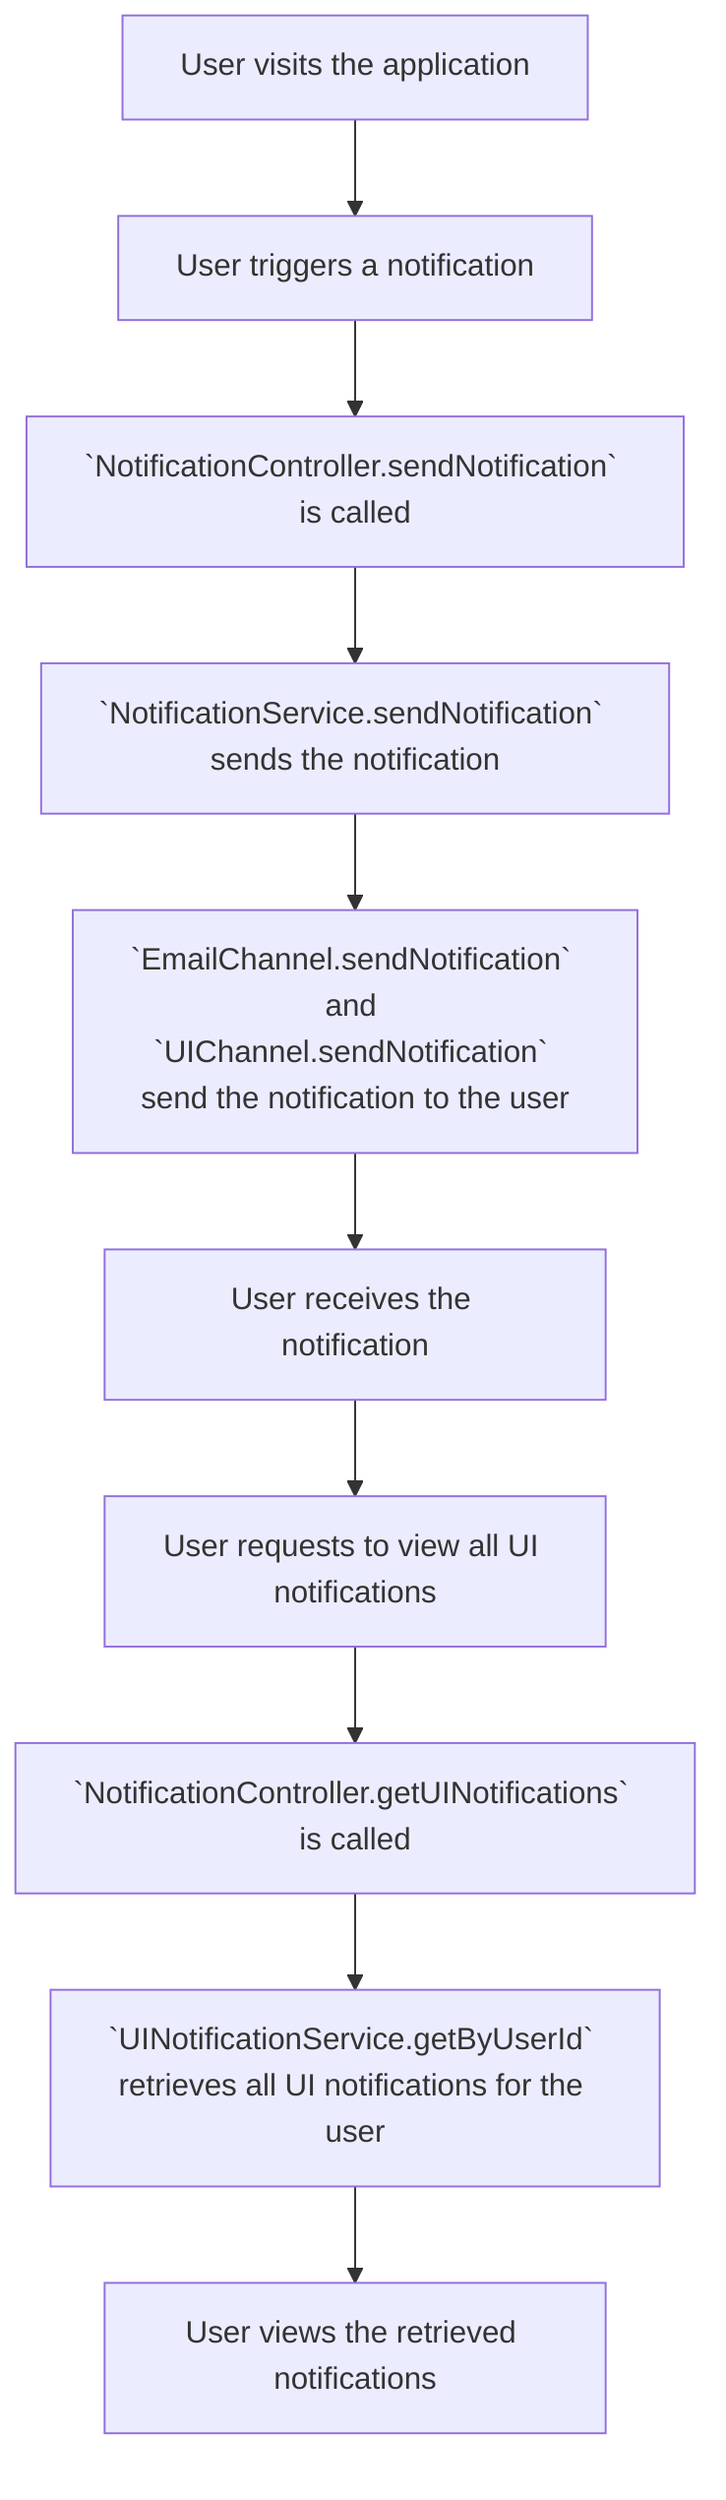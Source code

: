 graph TB
    A[User visits the application] --> B[User triggers a notification]
    B --> C[`NotificationController.sendNotification` is called]
    C --> D[`NotificationService.sendNotification` sends the notification]
    D --> E[`EmailChannel.sendNotification` and `UIChannel.sendNotification` send the notification to the user]
    E --> F[User receives the notification]
    F --> G[User requests to view all UI notifications]
    G --> H[`NotificationController.getUINotifications` is called]
    H --> I[`UINotificationService.getByUserId` retrieves all UI notifications for the user]
    I --> J[User views the retrieved notifications]